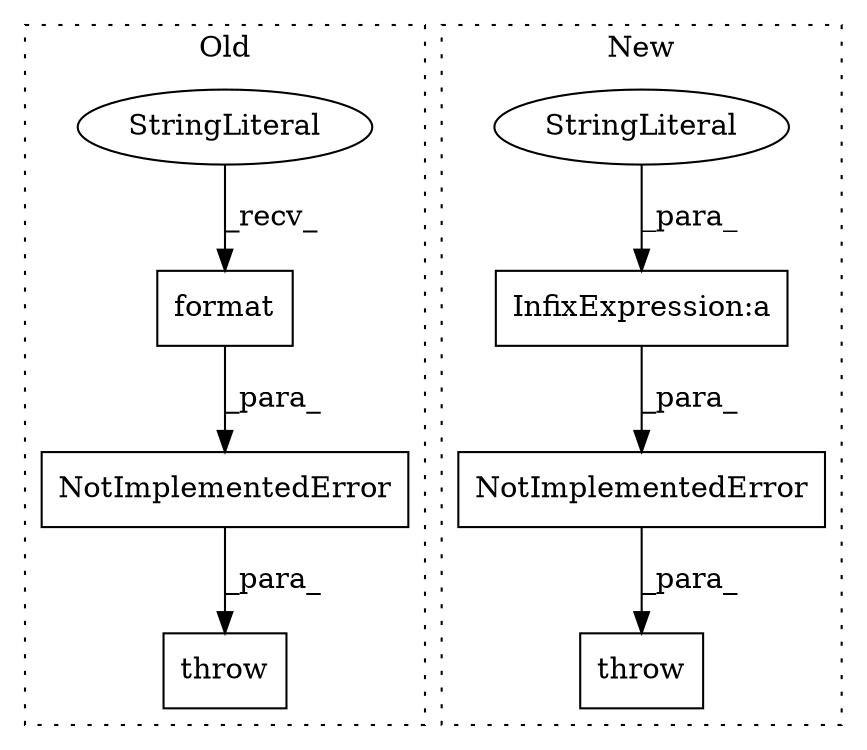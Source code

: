 digraph G {
subgraph cluster0 {
1 [label="NotImplementedError" a="32" s="14059,14143" l="20,1" shape="box"];
3 [label="throw" a="53" s="14053" l="6" shape="box"];
5 [label="format" a="32" s="14128,14142" l="7,1" shape="box"];
6 [label="StringLiteral" a="45" s="14079" l="48" shape="ellipse"];
label = "Old";
style="dotted";
}
subgraph cluster1 {
2 [label="NotImplementedError" a="32" s="15175,15274" l="20,1" shape="box"];
4 [label="throw" a="53" s="15169" l="6" shape="box"];
7 [label="InfixExpression:a" a="27" s="15264" l="3" shape="box"];
8 [label="StringLiteral" a="45" s="15195" l="69" shape="ellipse"];
label = "New";
style="dotted";
}
1 -> 3 [label="_para_"];
2 -> 4 [label="_para_"];
5 -> 1 [label="_para_"];
6 -> 5 [label="_recv_"];
7 -> 2 [label="_para_"];
8 -> 7 [label="_para_"];
}